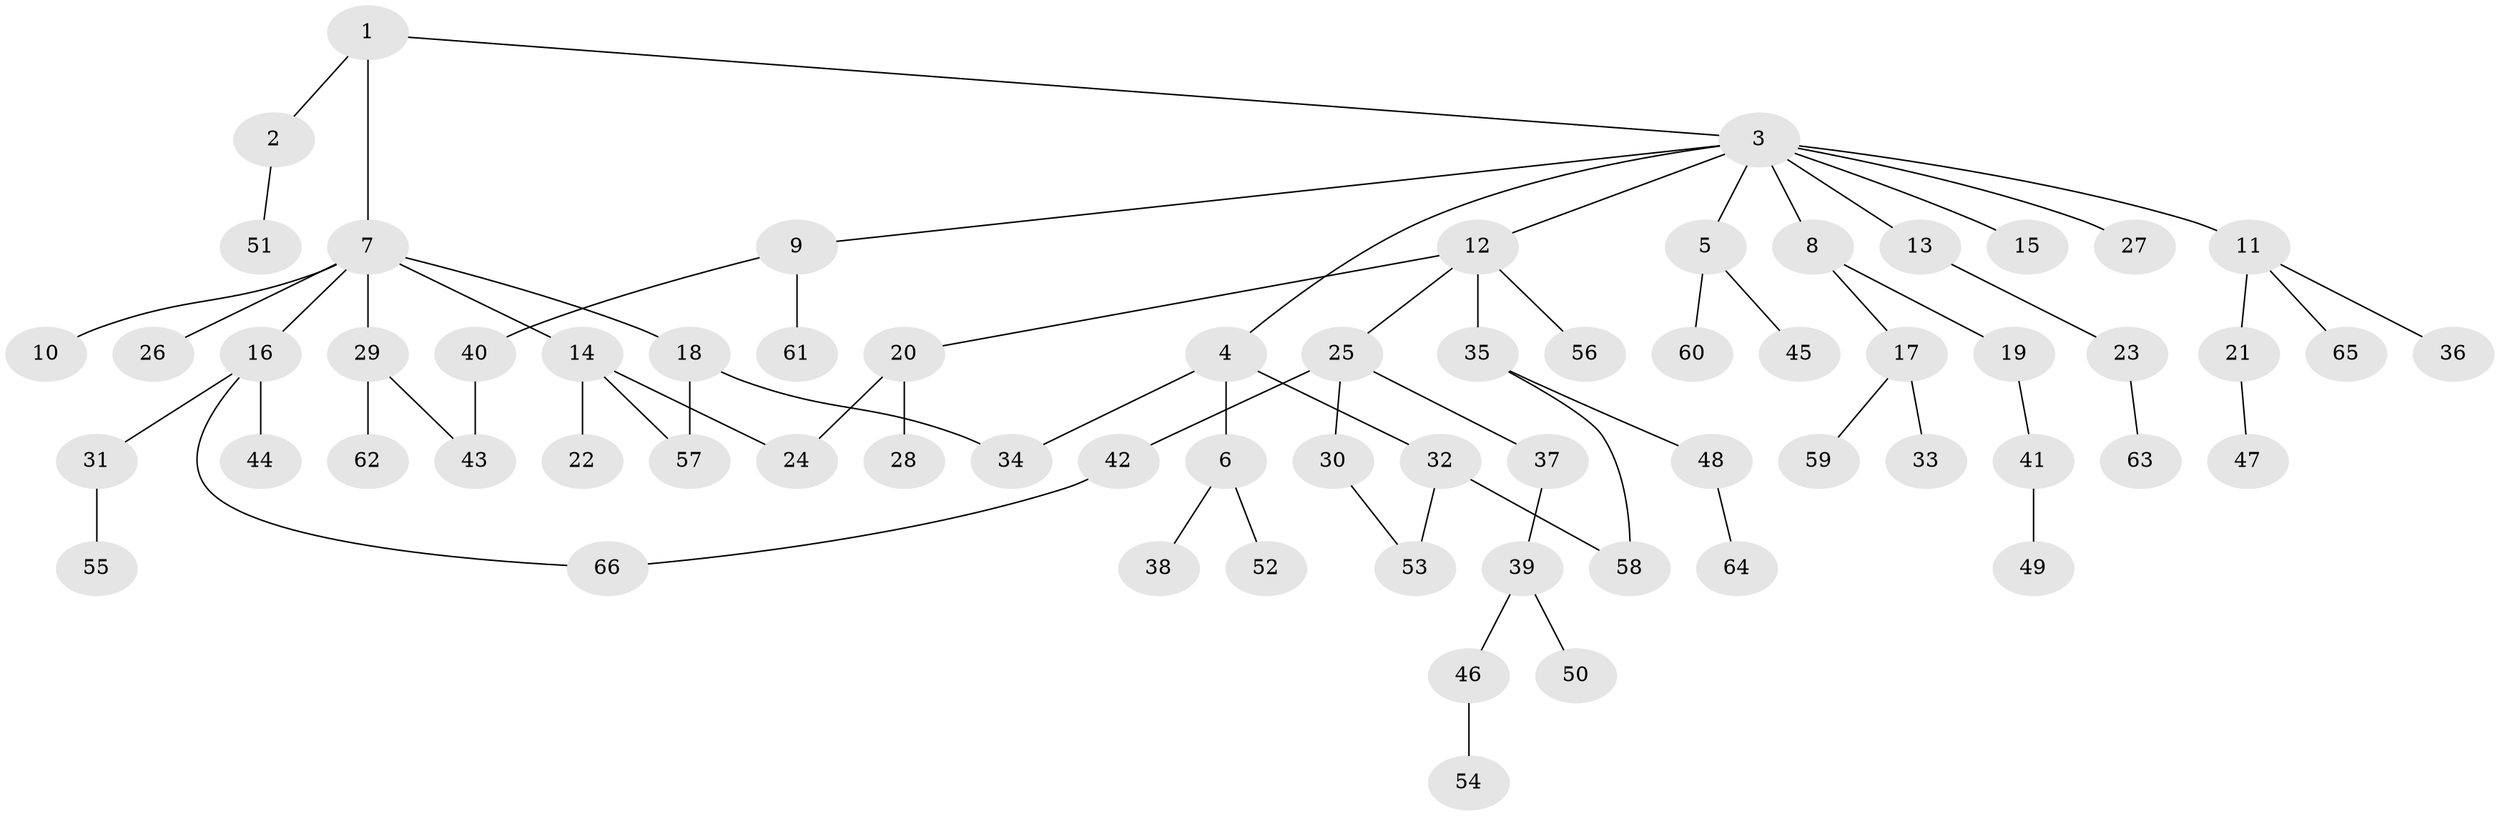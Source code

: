 // original degree distribution, {3: 0.144, 11: 0.008, 6: 0.024, 4: 0.072, 2: 0.328, 5: 0.016, 1: 0.408}
// Generated by graph-tools (version 1.1) at 2025/34/03/09/25 02:34:32]
// undirected, 66 vertices, 72 edges
graph export_dot {
graph [start="1"]
  node [color=gray90,style=filled];
  1;
  2;
  3;
  4;
  5;
  6;
  7;
  8;
  9;
  10;
  11;
  12;
  13;
  14;
  15;
  16;
  17;
  18;
  19;
  20;
  21;
  22;
  23;
  24;
  25;
  26;
  27;
  28;
  29;
  30;
  31;
  32;
  33;
  34;
  35;
  36;
  37;
  38;
  39;
  40;
  41;
  42;
  43;
  44;
  45;
  46;
  47;
  48;
  49;
  50;
  51;
  52;
  53;
  54;
  55;
  56;
  57;
  58;
  59;
  60;
  61;
  62;
  63;
  64;
  65;
  66;
  1 -- 2 [weight=1.0];
  1 -- 3 [weight=1.0];
  1 -- 7 [weight=1.0];
  2 -- 51 [weight=1.0];
  3 -- 4 [weight=1.0];
  3 -- 5 [weight=1.0];
  3 -- 8 [weight=1.0];
  3 -- 9 [weight=1.0];
  3 -- 11 [weight=1.0];
  3 -- 12 [weight=1.0];
  3 -- 13 [weight=1.0];
  3 -- 15 [weight=1.0];
  3 -- 27 [weight=1.0];
  4 -- 6 [weight=2.0];
  4 -- 32 [weight=1.0];
  4 -- 34 [weight=1.0];
  5 -- 45 [weight=1.0];
  5 -- 60 [weight=1.0];
  6 -- 38 [weight=1.0];
  6 -- 52 [weight=1.0];
  7 -- 10 [weight=1.0];
  7 -- 14 [weight=1.0];
  7 -- 16 [weight=1.0];
  7 -- 18 [weight=1.0];
  7 -- 26 [weight=1.0];
  7 -- 29 [weight=1.0];
  8 -- 17 [weight=1.0];
  8 -- 19 [weight=1.0];
  9 -- 40 [weight=1.0];
  9 -- 61 [weight=1.0];
  11 -- 21 [weight=1.0];
  11 -- 36 [weight=1.0];
  11 -- 65 [weight=1.0];
  12 -- 20 [weight=1.0];
  12 -- 25 [weight=1.0];
  12 -- 35 [weight=1.0];
  12 -- 56 [weight=1.0];
  13 -- 23 [weight=1.0];
  14 -- 22 [weight=1.0];
  14 -- 24 [weight=1.0];
  14 -- 57 [weight=1.0];
  16 -- 31 [weight=1.0];
  16 -- 44 [weight=1.0];
  16 -- 66 [weight=1.0];
  17 -- 33 [weight=1.0];
  17 -- 59 [weight=1.0];
  18 -- 34 [weight=1.0];
  18 -- 57 [weight=1.0];
  19 -- 41 [weight=1.0];
  20 -- 24 [weight=1.0];
  20 -- 28 [weight=2.0];
  21 -- 47 [weight=1.0];
  23 -- 63 [weight=1.0];
  25 -- 30 [weight=1.0];
  25 -- 37 [weight=1.0];
  25 -- 42 [weight=1.0];
  29 -- 43 [weight=1.0];
  29 -- 62 [weight=1.0];
  30 -- 53 [weight=1.0];
  31 -- 55 [weight=1.0];
  32 -- 53 [weight=2.0];
  32 -- 58 [weight=1.0];
  35 -- 48 [weight=1.0];
  35 -- 58 [weight=1.0];
  37 -- 39 [weight=1.0];
  39 -- 46 [weight=1.0];
  39 -- 50 [weight=1.0];
  40 -- 43 [weight=1.0];
  41 -- 49 [weight=1.0];
  42 -- 66 [weight=1.0];
  46 -- 54 [weight=2.0];
  48 -- 64 [weight=1.0];
}
